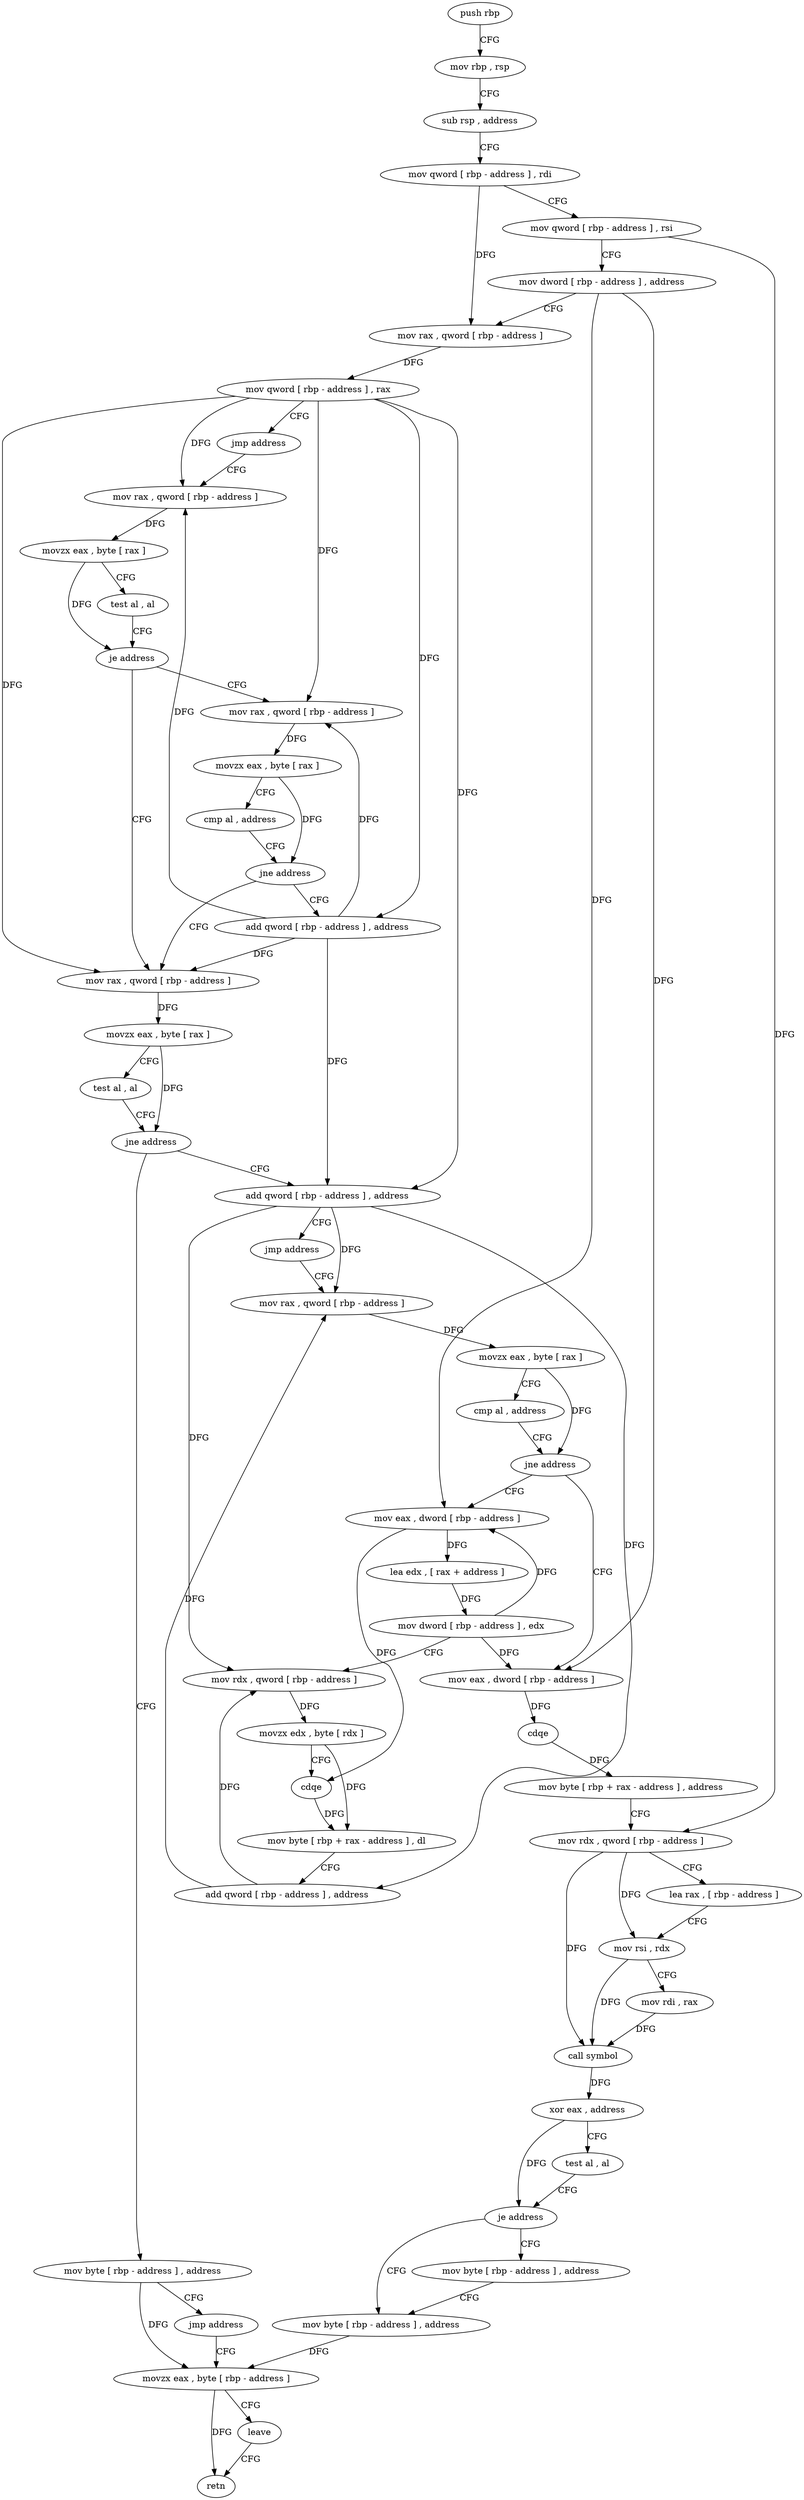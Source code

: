 digraph "func" {
"153915" [label = "push rbp" ]
"153916" [label = "mov rbp , rsp" ]
"153919" [label = "sub rsp , address" ]
"153926" [label = "mov qword [ rbp - address ] , rdi" ]
"153933" [label = "mov qword [ rbp - address ] , rsi" ]
"153940" [label = "mov dword [ rbp - address ] , address" ]
"153947" [label = "mov rax , qword [ rbp - address ]" ]
"153954" [label = "mov qword [ rbp - address ] , rax" ]
"153958" [label = "jmp address" ]
"153965" [label = "mov rax , qword [ rbp - address ]" ]
"153969" [label = "movzx eax , byte [ rax ]" ]
"153972" [label = "test al , al" ]
"153974" [label = "je address" ]
"153987" [label = "mov rax , qword [ rbp - address ]" ]
"153976" [label = "mov rax , qword [ rbp - address ]" ]
"153991" [label = "movzx eax , byte [ rax ]" ]
"153994" [label = "test al , al" ]
"153996" [label = "jne address" ]
"154004" [label = "add qword [ rbp - address ] , address" ]
"153998" [label = "mov byte [ rbp - address ] , address" ]
"153980" [label = "movzx eax , byte [ rax ]" ]
"153983" [label = "cmp al , address" ]
"153985" [label = "jne address" ]
"153960" [label = "add qword [ rbp - address ] , address" ]
"154009" [label = "jmp address" ]
"154038" [label = "mov rax , qword [ rbp - address ]" ]
"154002" [label = "jmp address" ]
"154096" [label = "movzx eax , byte [ rbp - address ]" ]
"154042" [label = "movzx eax , byte [ rax ]" ]
"154045" [label = "cmp al , address" ]
"154047" [label = "jne address" ]
"154011" [label = "mov eax , dword [ rbp - address ]" ]
"154049" [label = "mov eax , dword [ rbp - address ]" ]
"154100" [label = "leave" ]
"154101" [label = "retn" ]
"154014" [label = "lea edx , [ rax + address ]" ]
"154017" [label = "mov dword [ rbp - address ] , edx" ]
"154020" [label = "mov rdx , qword [ rbp - address ]" ]
"154024" [label = "movzx edx , byte [ rdx ]" ]
"154027" [label = "cdqe" ]
"154029" [label = "mov byte [ rbp + rax - address ] , dl" ]
"154033" [label = "add qword [ rbp - address ] , address" ]
"154052" [label = "cdqe" ]
"154054" [label = "mov byte [ rbp + rax - address ] , address" ]
"154059" [label = "mov rdx , qword [ rbp - address ]" ]
"154066" [label = "lea rax , [ rbp - address ]" ]
"154070" [label = "mov rsi , rdx" ]
"154073" [label = "mov rdi , rax" ]
"154076" [label = "call symbol" ]
"154081" [label = "xor eax , address" ]
"154084" [label = "test al , al" ]
"154086" [label = "je address" ]
"154092" [label = "mov byte [ rbp - address ] , address" ]
"154088" [label = "mov byte [ rbp - address ] , address" ]
"153915" -> "153916" [ label = "CFG" ]
"153916" -> "153919" [ label = "CFG" ]
"153919" -> "153926" [ label = "CFG" ]
"153926" -> "153933" [ label = "CFG" ]
"153926" -> "153947" [ label = "DFG" ]
"153933" -> "153940" [ label = "CFG" ]
"153933" -> "154059" [ label = "DFG" ]
"153940" -> "153947" [ label = "CFG" ]
"153940" -> "154011" [ label = "DFG" ]
"153940" -> "154049" [ label = "DFG" ]
"153947" -> "153954" [ label = "DFG" ]
"153954" -> "153958" [ label = "CFG" ]
"153954" -> "153965" [ label = "DFG" ]
"153954" -> "153987" [ label = "DFG" ]
"153954" -> "153976" [ label = "DFG" ]
"153954" -> "154004" [ label = "DFG" ]
"153954" -> "153960" [ label = "DFG" ]
"153958" -> "153965" [ label = "CFG" ]
"153965" -> "153969" [ label = "DFG" ]
"153969" -> "153972" [ label = "CFG" ]
"153969" -> "153974" [ label = "DFG" ]
"153972" -> "153974" [ label = "CFG" ]
"153974" -> "153987" [ label = "CFG" ]
"153974" -> "153976" [ label = "CFG" ]
"153987" -> "153991" [ label = "DFG" ]
"153976" -> "153980" [ label = "DFG" ]
"153991" -> "153994" [ label = "CFG" ]
"153991" -> "153996" [ label = "DFG" ]
"153994" -> "153996" [ label = "CFG" ]
"153996" -> "154004" [ label = "CFG" ]
"153996" -> "153998" [ label = "CFG" ]
"154004" -> "154009" [ label = "CFG" ]
"154004" -> "154038" [ label = "DFG" ]
"154004" -> "154020" [ label = "DFG" ]
"154004" -> "154033" [ label = "DFG" ]
"153998" -> "154002" [ label = "CFG" ]
"153998" -> "154096" [ label = "DFG" ]
"153980" -> "153983" [ label = "CFG" ]
"153980" -> "153985" [ label = "DFG" ]
"153983" -> "153985" [ label = "CFG" ]
"153985" -> "153960" [ label = "CFG" ]
"153985" -> "153987" [ label = "CFG" ]
"153960" -> "153965" [ label = "DFG" ]
"153960" -> "153987" [ label = "DFG" ]
"153960" -> "153976" [ label = "DFG" ]
"153960" -> "154004" [ label = "DFG" ]
"154009" -> "154038" [ label = "CFG" ]
"154038" -> "154042" [ label = "DFG" ]
"154002" -> "154096" [ label = "CFG" ]
"154096" -> "154100" [ label = "CFG" ]
"154096" -> "154101" [ label = "DFG" ]
"154042" -> "154045" [ label = "CFG" ]
"154042" -> "154047" [ label = "DFG" ]
"154045" -> "154047" [ label = "CFG" ]
"154047" -> "154011" [ label = "CFG" ]
"154047" -> "154049" [ label = "CFG" ]
"154011" -> "154014" [ label = "DFG" ]
"154011" -> "154027" [ label = "DFG" ]
"154049" -> "154052" [ label = "DFG" ]
"154100" -> "154101" [ label = "CFG" ]
"154014" -> "154017" [ label = "DFG" ]
"154017" -> "154020" [ label = "CFG" ]
"154017" -> "154011" [ label = "DFG" ]
"154017" -> "154049" [ label = "DFG" ]
"154020" -> "154024" [ label = "DFG" ]
"154024" -> "154027" [ label = "CFG" ]
"154024" -> "154029" [ label = "DFG" ]
"154027" -> "154029" [ label = "DFG" ]
"154029" -> "154033" [ label = "CFG" ]
"154033" -> "154038" [ label = "DFG" ]
"154033" -> "154020" [ label = "DFG" ]
"154052" -> "154054" [ label = "DFG" ]
"154054" -> "154059" [ label = "CFG" ]
"154059" -> "154066" [ label = "CFG" ]
"154059" -> "154070" [ label = "DFG" ]
"154059" -> "154076" [ label = "DFG" ]
"154066" -> "154070" [ label = "CFG" ]
"154070" -> "154073" [ label = "CFG" ]
"154070" -> "154076" [ label = "DFG" ]
"154073" -> "154076" [ label = "DFG" ]
"154076" -> "154081" [ label = "DFG" ]
"154081" -> "154084" [ label = "CFG" ]
"154081" -> "154086" [ label = "DFG" ]
"154084" -> "154086" [ label = "CFG" ]
"154086" -> "154092" [ label = "CFG" ]
"154086" -> "154088" [ label = "CFG" ]
"154092" -> "154096" [ label = "DFG" ]
"154088" -> "154092" [ label = "CFG" ]
}
